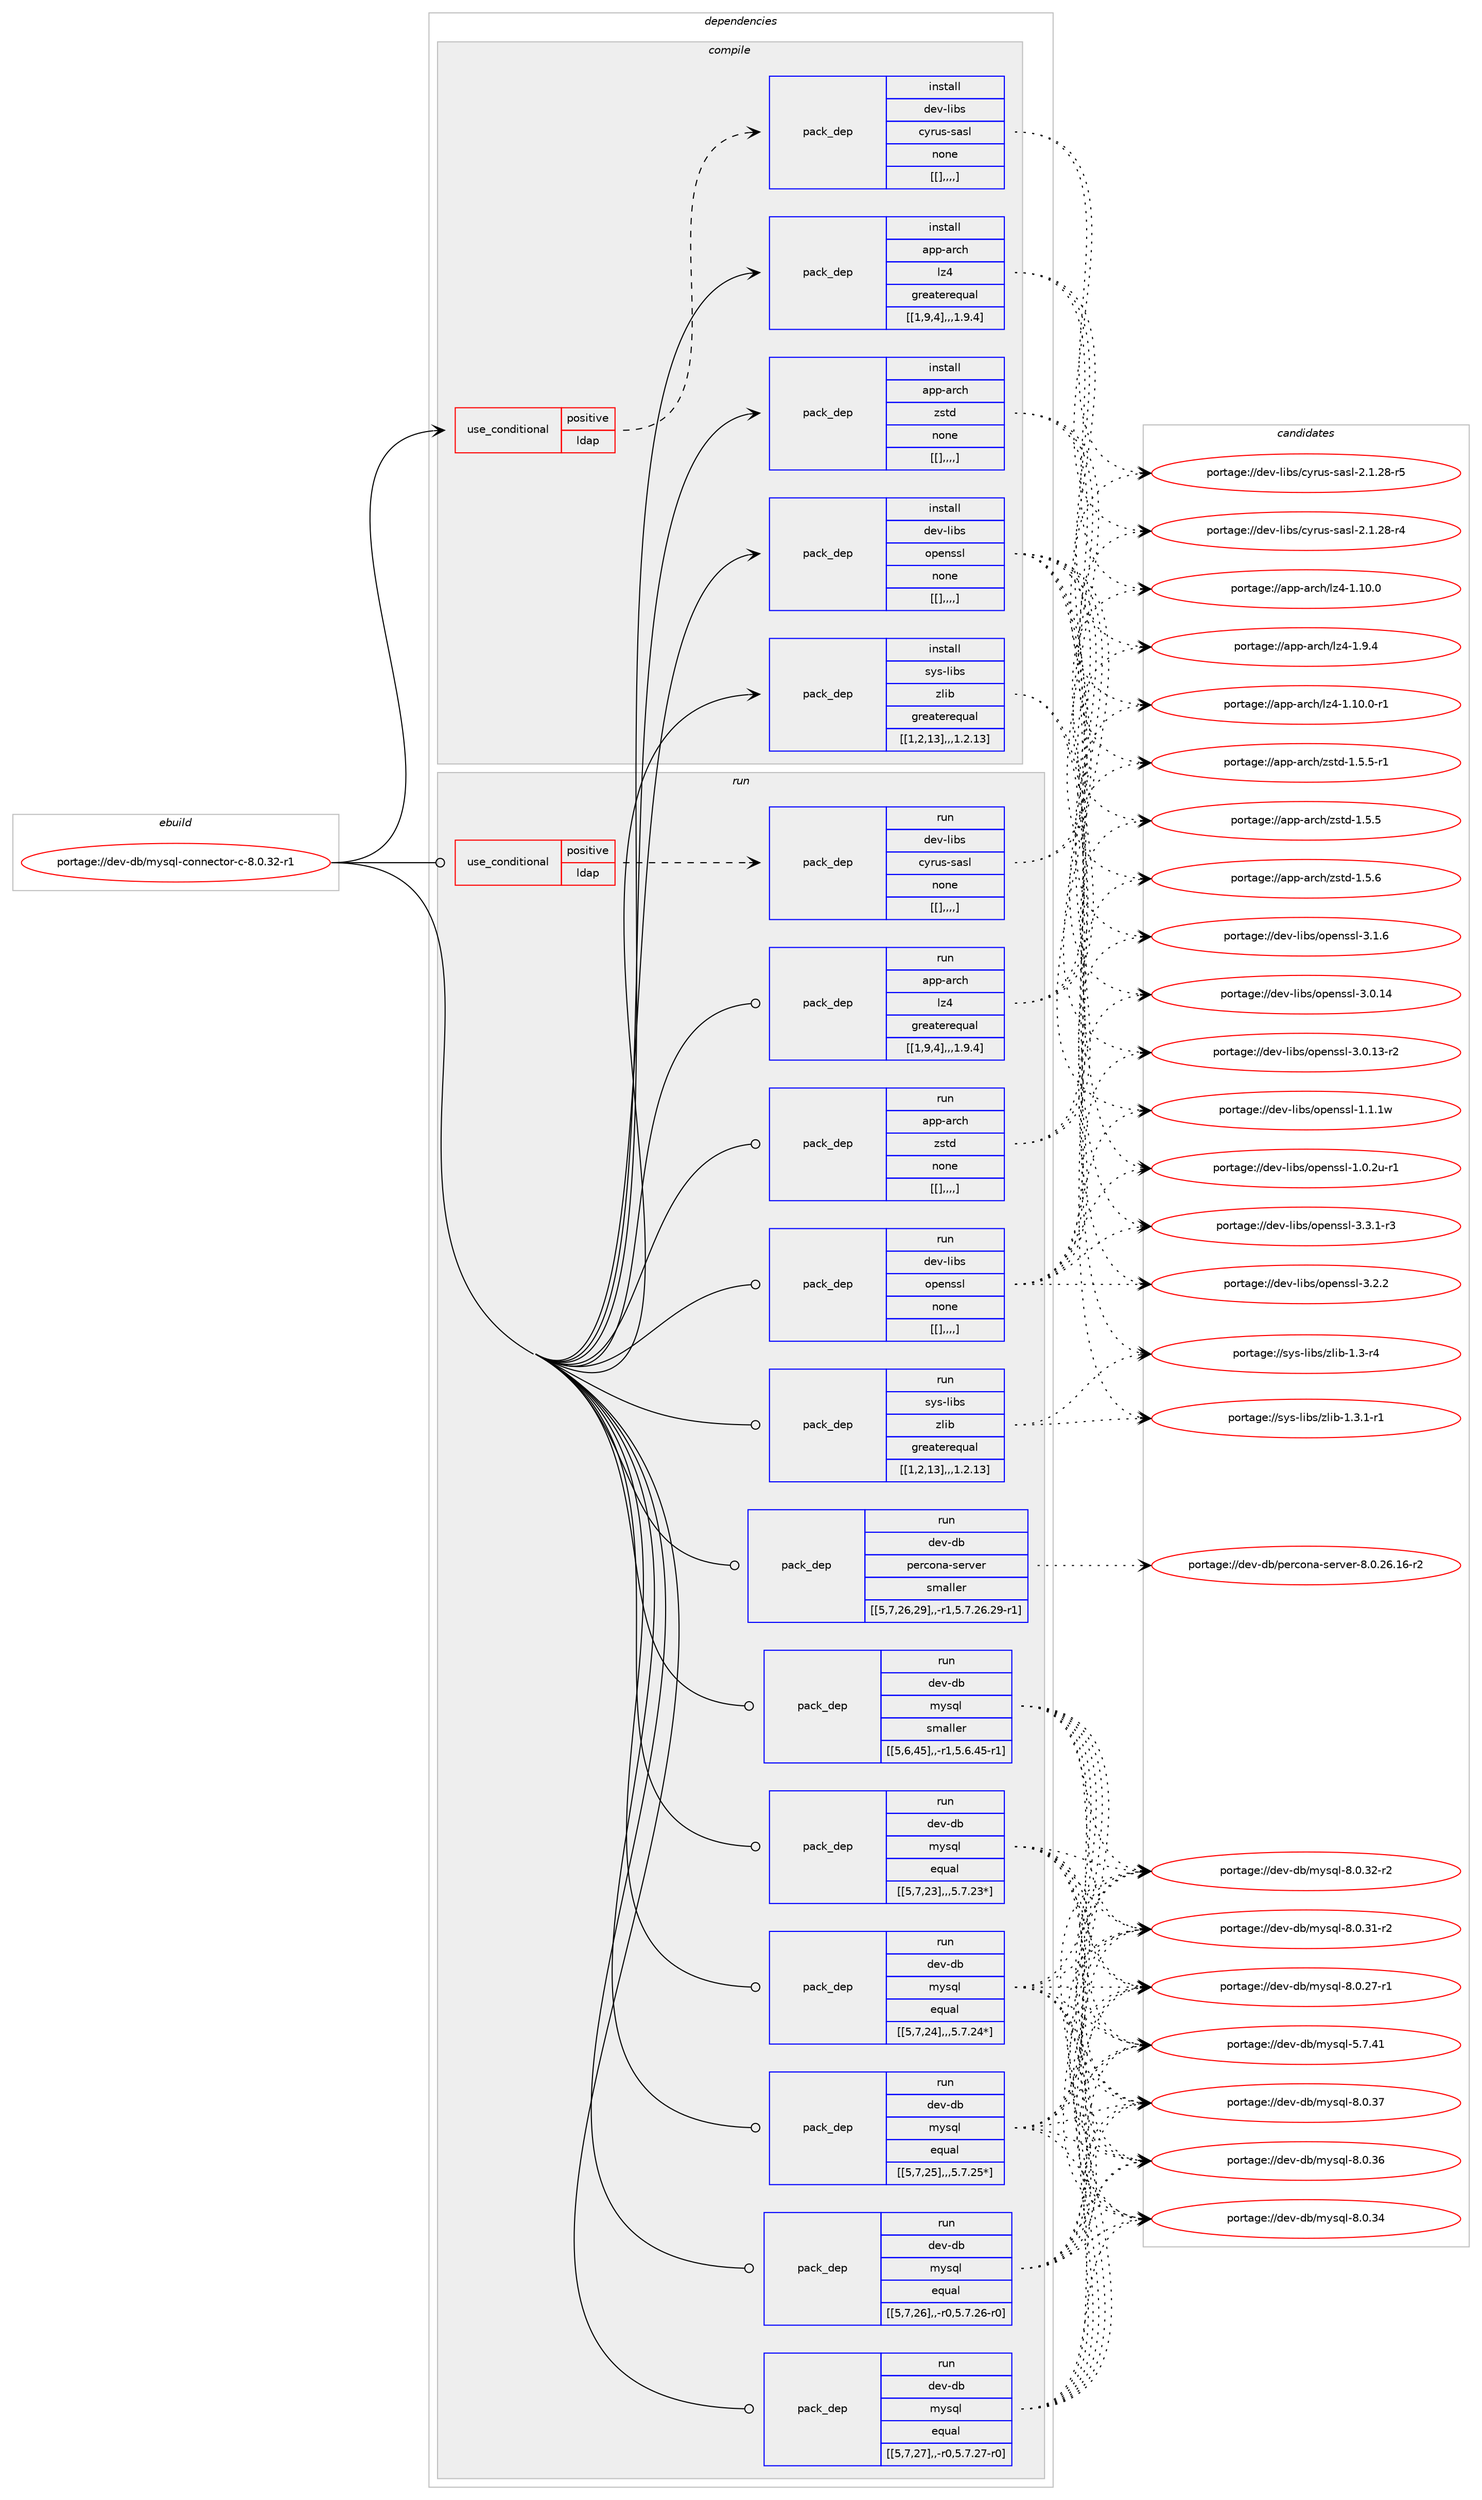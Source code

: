 digraph prolog {

# *************
# Graph options
# *************

newrank=true;
concentrate=true;
compound=true;
graph [rankdir=LR,fontname=Helvetica,fontsize=10,ranksep=1.5];#, ranksep=2.5, nodesep=0.2];
edge  [arrowhead=vee];
node  [fontname=Helvetica,fontsize=10];

# **********
# The ebuild
# **********

subgraph cluster_leftcol {
color=gray;
label=<<i>ebuild</i>>;
id [label="portage://dev-db/mysql-connector-c-8.0.32-r1", color=red, width=4, href="../dev-db/mysql-connector-c-8.0.32-r1.svg"];
}

# ****************
# The dependencies
# ****************

subgraph cluster_midcol {
color=gray;
label=<<i>dependencies</i>>;
subgraph cluster_compile {
fillcolor="#eeeeee";
style=filled;
label=<<i>compile</i>>;
subgraph cond18044 {
dependency68301 [label=<<TABLE BORDER="0" CELLBORDER="1" CELLSPACING="0" CELLPADDING="4"><TR><TD ROWSPAN="3" CELLPADDING="10">use_conditional</TD></TR><TR><TD>positive</TD></TR><TR><TD>ldap</TD></TR></TABLE>>, shape=none, color=red];
subgraph pack49316 {
dependency68302 [label=<<TABLE BORDER="0" CELLBORDER="1" CELLSPACING="0" CELLPADDING="4" WIDTH="220"><TR><TD ROWSPAN="6" CELLPADDING="30">pack_dep</TD></TR><TR><TD WIDTH="110">install</TD></TR><TR><TD>dev-libs</TD></TR><TR><TD>cyrus-sasl</TD></TR><TR><TD>none</TD></TR><TR><TD>[[],,,,]</TD></TR></TABLE>>, shape=none, color=blue];
}
dependency68301:e -> dependency68302:w [weight=20,style="dashed",arrowhead="vee"];
}
id:e -> dependency68301:w [weight=20,style="solid",arrowhead="vee"];
subgraph pack49317 {
dependency68303 [label=<<TABLE BORDER="0" CELLBORDER="1" CELLSPACING="0" CELLPADDING="4" WIDTH="220"><TR><TD ROWSPAN="6" CELLPADDING="30">pack_dep</TD></TR><TR><TD WIDTH="110">install</TD></TR><TR><TD>app-arch</TD></TR><TR><TD>lz4</TD></TR><TR><TD>greaterequal</TD></TR><TR><TD>[[1,9,4],,,1.9.4]</TD></TR></TABLE>>, shape=none, color=blue];
}
id:e -> dependency68303:w [weight=20,style="solid",arrowhead="vee"];
subgraph pack49318 {
dependency68304 [label=<<TABLE BORDER="0" CELLBORDER="1" CELLSPACING="0" CELLPADDING="4" WIDTH="220"><TR><TD ROWSPAN="6" CELLPADDING="30">pack_dep</TD></TR><TR><TD WIDTH="110">install</TD></TR><TR><TD>app-arch</TD></TR><TR><TD>zstd</TD></TR><TR><TD>none</TD></TR><TR><TD>[[],,,,]</TD></TR></TABLE>>, shape=none, color=blue];
}
id:e -> dependency68304:w [weight=20,style="solid",arrowhead="vee"];
subgraph pack49319 {
dependency68305 [label=<<TABLE BORDER="0" CELLBORDER="1" CELLSPACING="0" CELLPADDING="4" WIDTH="220"><TR><TD ROWSPAN="6" CELLPADDING="30">pack_dep</TD></TR><TR><TD WIDTH="110">install</TD></TR><TR><TD>dev-libs</TD></TR><TR><TD>openssl</TD></TR><TR><TD>none</TD></TR><TR><TD>[[],,,,]</TD></TR></TABLE>>, shape=none, color=blue];
}
id:e -> dependency68305:w [weight=20,style="solid",arrowhead="vee"];
subgraph pack49320 {
dependency68306 [label=<<TABLE BORDER="0" CELLBORDER="1" CELLSPACING="0" CELLPADDING="4" WIDTH="220"><TR><TD ROWSPAN="6" CELLPADDING="30">pack_dep</TD></TR><TR><TD WIDTH="110">install</TD></TR><TR><TD>sys-libs</TD></TR><TR><TD>zlib</TD></TR><TR><TD>greaterequal</TD></TR><TR><TD>[[1,2,13],,,1.2.13]</TD></TR></TABLE>>, shape=none, color=blue];
}
id:e -> dependency68306:w [weight=20,style="solid",arrowhead="vee"];
}
subgraph cluster_compileandrun {
fillcolor="#eeeeee";
style=filled;
label=<<i>compile and run</i>>;
}
subgraph cluster_run {
fillcolor="#eeeeee";
style=filled;
label=<<i>run</i>>;
subgraph cond18045 {
dependency68307 [label=<<TABLE BORDER="0" CELLBORDER="1" CELLSPACING="0" CELLPADDING="4"><TR><TD ROWSPAN="3" CELLPADDING="10">use_conditional</TD></TR><TR><TD>positive</TD></TR><TR><TD>ldap</TD></TR></TABLE>>, shape=none, color=red];
subgraph pack49321 {
dependency68308 [label=<<TABLE BORDER="0" CELLBORDER="1" CELLSPACING="0" CELLPADDING="4" WIDTH="220"><TR><TD ROWSPAN="6" CELLPADDING="30">pack_dep</TD></TR><TR><TD WIDTH="110">run</TD></TR><TR><TD>dev-libs</TD></TR><TR><TD>cyrus-sasl</TD></TR><TR><TD>none</TD></TR><TR><TD>[[],,,,]</TD></TR></TABLE>>, shape=none, color=blue];
}
dependency68307:e -> dependency68308:w [weight=20,style="dashed",arrowhead="vee"];
}
id:e -> dependency68307:w [weight=20,style="solid",arrowhead="odot"];
subgraph pack49322 {
dependency68309 [label=<<TABLE BORDER="0" CELLBORDER="1" CELLSPACING="0" CELLPADDING="4" WIDTH="220"><TR><TD ROWSPAN="6" CELLPADDING="30">pack_dep</TD></TR><TR><TD WIDTH="110">run</TD></TR><TR><TD>app-arch</TD></TR><TR><TD>lz4</TD></TR><TR><TD>greaterequal</TD></TR><TR><TD>[[1,9,4],,,1.9.4]</TD></TR></TABLE>>, shape=none, color=blue];
}
id:e -> dependency68309:w [weight=20,style="solid",arrowhead="odot"];
subgraph pack49323 {
dependency68310 [label=<<TABLE BORDER="0" CELLBORDER="1" CELLSPACING="0" CELLPADDING="4" WIDTH="220"><TR><TD ROWSPAN="6" CELLPADDING="30">pack_dep</TD></TR><TR><TD WIDTH="110">run</TD></TR><TR><TD>app-arch</TD></TR><TR><TD>zstd</TD></TR><TR><TD>none</TD></TR><TR><TD>[[],,,,]</TD></TR></TABLE>>, shape=none, color=blue];
}
id:e -> dependency68310:w [weight=20,style="solid",arrowhead="odot"];
subgraph pack49324 {
dependency68311 [label=<<TABLE BORDER="0" CELLBORDER="1" CELLSPACING="0" CELLPADDING="4" WIDTH="220"><TR><TD ROWSPAN="6" CELLPADDING="30">pack_dep</TD></TR><TR><TD WIDTH="110">run</TD></TR><TR><TD>dev-libs</TD></TR><TR><TD>openssl</TD></TR><TR><TD>none</TD></TR><TR><TD>[[],,,,]</TD></TR></TABLE>>, shape=none, color=blue];
}
id:e -> dependency68311:w [weight=20,style="solid",arrowhead="odot"];
subgraph pack49325 {
dependency68312 [label=<<TABLE BORDER="0" CELLBORDER="1" CELLSPACING="0" CELLPADDING="4" WIDTH="220"><TR><TD ROWSPAN="6" CELLPADDING="30">pack_dep</TD></TR><TR><TD WIDTH="110">run</TD></TR><TR><TD>sys-libs</TD></TR><TR><TD>zlib</TD></TR><TR><TD>greaterequal</TD></TR><TR><TD>[[1,2,13],,,1.2.13]</TD></TR></TABLE>>, shape=none, color=blue];
}
id:e -> dependency68312:w [weight=20,style="solid",arrowhead="odot"];
subgraph pack49326 {
dependency68313 [label=<<TABLE BORDER="0" CELLBORDER="1" CELLSPACING="0" CELLPADDING="4" WIDTH="220"><TR><TD ROWSPAN="6" CELLPADDING="30">pack_dep</TD></TR><TR><TD WIDTH="110">run</TD></TR><TR><TD>dev-db</TD></TR><TR><TD>mysql</TD></TR><TR><TD>equal</TD></TR><TR><TD>[[5,7,23],,,5.7.23*]</TD></TR></TABLE>>, shape=none, color=blue];
}
id:e -> dependency68313:w [weight=20,style="solid",arrowhead="odot"];
subgraph pack49327 {
dependency68314 [label=<<TABLE BORDER="0" CELLBORDER="1" CELLSPACING="0" CELLPADDING="4" WIDTH="220"><TR><TD ROWSPAN="6" CELLPADDING="30">pack_dep</TD></TR><TR><TD WIDTH="110">run</TD></TR><TR><TD>dev-db</TD></TR><TR><TD>mysql</TD></TR><TR><TD>equal</TD></TR><TR><TD>[[5,7,24],,,5.7.24*]</TD></TR></TABLE>>, shape=none, color=blue];
}
id:e -> dependency68314:w [weight=20,style="solid",arrowhead="odot"];
subgraph pack49328 {
dependency68315 [label=<<TABLE BORDER="0" CELLBORDER="1" CELLSPACING="0" CELLPADDING="4" WIDTH="220"><TR><TD ROWSPAN="6" CELLPADDING="30">pack_dep</TD></TR><TR><TD WIDTH="110">run</TD></TR><TR><TD>dev-db</TD></TR><TR><TD>mysql</TD></TR><TR><TD>equal</TD></TR><TR><TD>[[5,7,25],,,5.7.25*]</TD></TR></TABLE>>, shape=none, color=blue];
}
id:e -> dependency68315:w [weight=20,style="solid",arrowhead="odot"];
subgraph pack49329 {
dependency68316 [label=<<TABLE BORDER="0" CELLBORDER="1" CELLSPACING="0" CELLPADDING="4" WIDTH="220"><TR><TD ROWSPAN="6" CELLPADDING="30">pack_dep</TD></TR><TR><TD WIDTH="110">run</TD></TR><TR><TD>dev-db</TD></TR><TR><TD>mysql</TD></TR><TR><TD>equal</TD></TR><TR><TD>[[5,7,26],,-r0,5.7.26-r0]</TD></TR></TABLE>>, shape=none, color=blue];
}
id:e -> dependency68316:w [weight=20,style="solid",arrowhead="odot"];
subgraph pack49330 {
dependency68317 [label=<<TABLE BORDER="0" CELLBORDER="1" CELLSPACING="0" CELLPADDING="4" WIDTH="220"><TR><TD ROWSPAN="6" CELLPADDING="30">pack_dep</TD></TR><TR><TD WIDTH="110">run</TD></TR><TR><TD>dev-db</TD></TR><TR><TD>mysql</TD></TR><TR><TD>equal</TD></TR><TR><TD>[[5,7,27],,-r0,5.7.27-r0]</TD></TR></TABLE>>, shape=none, color=blue];
}
id:e -> dependency68317:w [weight=20,style="solid",arrowhead="odot"];
subgraph pack49331 {
dependency68318 [label=<<TABLE BORDER="0" CELLBORDER="1" CELLSPACING="0" CELLPADDING="4" WIDTH="220"><TR><TD ROWSPAN="6" CELLPADDING="30">pack_dep</TD></TR><TR><TD WIDTH="110">run</TD></TR><TR><TD>dev-db</TD></TR><TR><TD>mysql</TD></TR><TR><TD>smaller</TD></TR><TR><TD>[[5,6,45],,-r1,5.6.45-r1]</TD></TR></TABLE>>, shape=none, color=blue];
}
id:e -> dependency68318:w [weight=20,style="solid",arrowhead="odot"];
subgraph pack49332 {
dependency68319 [label=<<TABLE BORDER="0" CELLBORDER="1" CELLSPACING="0" CELLPADDING="4" WIDTH="220"><TR><TD ROWSPAN="6" CELLPADDING="30">pack_dep</TD></TR><TR><TD WIDTH="110">run</TD></TR><TR><TD>dev-db</TD></TR><TR><TD>percona-server</TD></TR><TR><TD>smaller</TD></TR><TR><TD>[[5,7,26,29],,-r1,5.7.26.29-r1]</TD></TR></TABLE>>, shape=none, color=blue];
}
id:e -> dependency68319:w [weight=20,style="solid",arrowhead="odot"];
}
}

# **************
# The candidates
# **************

subgraph cluster_choices {
rank=same;
color=gray;
label=<<i>candidates</i>>;

subgraph choice49316 {
color=black;
nodesep=1;
choice100101118451081059811547991211141171154511597115108455046494650564511453 [label="portage://dev-libs/cyrus-sasl-2.1.28-r5", color=red, width=4,href="../dev-libs/cyrus-sasl-2.1.28-r5.svg"];
choice100101118451081059811547991211141171154511597115108455046494650564511452 [label="portage://dev-libs/cyrus-sasl-2.1.28-r4", color=red, width=4,href="../dev-libs/cyrus-sasl-2.1.28-r4.svg"];
dependency68302:e -> choice100101118451081059811547991211141171154511597115108455046494650564511453:w [style=dotted,weight="100"];
dependency68302:e -> choice100101118451081059811547991211141171154511597115108455046494650564511452:w [style=dotted,weight="100"];
}
subgraph choice49317 {
color=black;
nodesep=1;
choice971121124597114991044710812252454946494846484511449 [label="portage://app-arch/lz4-1.10.0-r1", color=red, width=4,href="../app-arch/lz4-1.10.0-r1.svg"];
choice97112112459711499104471081225245494649484648 [label="portage://app-arch/lz4-1.10.0", color=red, width=4,href="../app-arch/lz4-1.10.0.svg"];
choice971121124597114991044710812252454946574652 [label="portage://app-arch/lz4-1.9.4", color=red, width=4,href="../app-arch/lz4-1.9.4.svg"];
dependency68303:e -> choice971121124597114991044710812252454946494846484511449:w [style=dotted,weight="100"];
dependency68303:e -> choice97112112459711499104471081225245494649484648:w [style=dotted,weight="100"];
dependency68303:e -> choice971121124597114991044710812252454946574652:w [style=dotted,weight="100"];
}
subgraph choice49318 {
color=black;
nodesep=1;
choice9711211245971149910447122115116100454946534654 [label="portage://app-arch/zstd-1.5.6", color=red, width=4,href="../app-arch/zstd-1.5.6.svg"];
choice97112112459711499104471221151161004549465346534511449 [label="portage://app-arch/zstd-1.5.5-r1", color=red, width=4,href="../app-arch/zstd-1.5.5-r1.svg"];
choice9711211245971149910447122115116100454946534653 [label="portage://app-arch/zstd-1.5.5", color=red, width=4,href="../app-arch/zstd-1.5.5.svg"];
dependency68304:e -> choice9711211245971149910447122115116100454946534654:w [style=dotted,weight="100"];
dependency68304:e -> choice97112112459711499104471221151161004549465346534511449:w [style=dotted,weight="100"];
dependency68304:e -> choice9711211245971149910447122115116100454946534653:w [style=dotted,weight="100"];
}
subgraph choice49319 {
color=black;
nodesep=1;
choice1001011184510810598115471111121011101151151084551465146494511451 [label="portage://dev-libs/openssl-3.3.1-r3", color=red, width=4,href="../dev-libs/openssl-3.3.1-r3.svg"];
choice100101118451081059811547111112101110115115108455146504650 [label="portage://dev-libs/openssl-3.2.2", color=red, width=4,href="../dev-libs/openssl-3.2.2.svg"];
choice100101118451081059811547111112101110115115108455146494654 [label="portage://dev-libs/openssl-3.1.6", color=red, width=4,href="../dev-libs/openssl-3.1.6.svg"];
choice10010111845108105981154711111210111011511510845514648464952 [label="portage://dev-libs/openssl-3.0.14", color=red, width=4,href="../dev-libs/openssl-3.0.14.svg"];
choice100101118451081059811547111112101110115115108455146484649514511450 [label="portage://dev-libs/openssl-3.0.13-r2", color=red, width=4,href="../dev-libs/openssl-3.0.13-r2.svg"];
choice100101118451081059811547111112101110115115108454946494649119 [label="portage://dev-libs/openssl-1.1.1w", color=red, width=4,href="../dev-libs/openssl-1.1.1w.svg"];
choice1001011184510810598115471111121011101151151084549464846501174511449 [label="portage://dev-libs/openssl-1.0.2u-r1", color=red, width=4,href="../dev-libs/openssl-1.0.2u-r1.svg"];
dependency68305:e -> choice1001011184510810598115471111121011101151151084551465146494511451:w [style=dotted,weight="100"];
dependency68305:e -> choice100101118451081059811547111112101110115115108455146504650:w [style=dotted,weight="100"];
dependency68305:e -> choice100101118451081059811547111112101110115115108455146494654:w [style=dotted,weight="100"];
dependency68305:e -> choice10010111845108105981154711111210111011511510845514648464952:w [style=dotted,weight="100"];
dependency68305:e -> choice100101118451081059811547111112101110115115108455146484649514511450:w [style=dotted,weight="100"];
dependency68305:e -> choice100101118451081059811547111112101110115115108454946494649119:w [style=dotted,weight="100"];
dependency68305:e -> choice1001011184510810598115471111121011101151151084549464846501174511449:w [style=dotted,weight="100"];
}
subgraph choice49320 {
color=black;
nodesep=1;
choice115121115451081059811547122108105984549465146494511449 [label="portage://sys-libs/zlib-1.3.1-r1", color=red, width=4,href="../sys-libs/zlib-1.3.1-r1.svg"];
choice11512111545108105981154712210810598454946514511452 [label="portage://sys-libs/zlib-1.3-r4", color=red, width=4,href="../sys-libs/zlib-1.3-r4.svg"];
dependency68306:e -> choice115121115451081059811547122108105984549465146494511449:w [style=dotted,weight="100"];
dependency68306:e -> choice11512111545108105981154712210810598454946514511452:w [style=dotted,weight="100"];
}
subgraph choice49321 {
color=black;
nodesep=1;
choice100101118451081059811547991211141171154511597115108455046494650564511453 [label="portage://dev-libs/cyrus-sasl-2.1.28-r5", color=red, width=4,href="../dev-libs/cyrus-sasl-2.1.28-r5.svg"];
choice100101118451081059811547991211141171154511597115108455046494650564511452 [label="portage://dev-libs/cyrus-sasl-2.1.28-r4", color=red, width=4,href="../dev-libs/cyrus-sasl-2.1.28-r4.svg"];
dependency68308:e -> choice100101118451081059811547991211141171154511597115108455046494650564511453:w [style=dotted,weight="100"];
dependency68308:e -> choice100101118451081059811547991211141171154511597115108455046494650564511452:w [style=dotted,weight="100"];
}
subgraph choice49322 {
color=black;
nodesep=1;
choice971121124597114991044710812252454946494846484511449 [label="portage://app-arch/lz4-1.10.0-r1", color=red, width=4,href="../app-arch/lz4-1.10.0-r1.svg"];
choice97112112459711499104471081225245494649484648 [label="portage://app-arch/lz4-1.10.0", color=red, width=4,href="../app-arch/lz4-1.10.0.svg"];
choice971121124597114991044710812252454946574652 [label="portage://app-arch/lz4-1.9.4", color=red, width=4,href="../app-arch/lz4-1.9.4.svg"];
dependency68309:e -> choice971121124597114991044710812252454946494846484511449:w [style=dotted,weight="100"];
dependency68309:e -> choice97112112459711499104471081225245494649484648:w [style=dotted,weight="100"];
dependency68309:e -> choice971121124597114991044710812252454946574652:w [style=dotted,weight="100"];
}
subgraph choice49323 {
color=black;
nodesep=1;
choice9711211245971149910447122115116100454946534654 [label="portage://app-arch/zstd-1.5.6", color=red, width=4,href="../app-arch/zstd-1.5.6.svg"];
choice97112112459711499104471221151161004549465346534511449 [label="portage://app-arch/zstd-1.5.5-r1", color=red, width=4,href="../app-arch/zstd-1.5.5-r1.svg"];
choice9711211245971149910447122115116100454946534653 [label="portage://app-arch/zstd-1.5.5", color=red, width=4,href="../app-arch/zstd-1.5.5.svg"];
dependency68310:e -> choice9711211245971149910447122115116100454946534654:w [style=dotted,weight="100"];
dependency68310:e -> choice97112112459711499104471221151161004549465346534511449:w [style=dotted,weight="100"];
dependency68310:e -> choice9711211245971149910447122115116100454946534653:w [style=dotted,weight="100"];
}
subgraph choice49324 {
color=black;
nodesep=1;
choice1001011184510810598115471111121011101151151084551465146494511451 [label="portage://dev-libs/openssl-3.3.1-r3", color=red, width=4,href="../dev-libs/openssl-3.3.1-r3.svg"];
choice100101118451081059811547111112101110115115108455146504650 [label="portage://dev-libs/openssl-3.2.2", color=red, width=4,href="../dev-libs/openssl-3.2.2.svg"];
choice100101118451081059811547111112101110115115108455146494654 [label="portage://dev-libs/openssl-3.1.6", color=red, width=4,href="../dev-libs/openssl-3.1.6.svg"];
choice10010111845108105981154711111210111011511510845514648464952 [label="portage://dev-libs/openssl-3.0.14", color=red, width=4,href="../dev-libs/openssl-3.0.14.svg"];
choice100101118451081059811547111112101110115115108455146484649514511450 [label="portage://dev-libs/openssl-3.0.13-r2", color=red, width=4,href="../dev-libs/openssl-3.0.13-r2.svg"];
choice100101118451081059811547111112101110115115108454946494649119 [label="portage://dev-libs/openssl-1.1.1w", color=red, width=4,href="../dev-libs/openssl-1.1.1w.svg"];
choice1001011184510810598115471111121011101151151084549464846501174511449 [label="portage://dev-libs/openssl-1.0.2u-r1", color=red, width=4,href="../dev-libs/openssl-1.0.2u-r1.svg"];
dependency68311:e -> choice1001011184510810598115471111121011101151151084551465146494511451:w [style=dotted,weight="100"];
dependency68311:e -> choice100101118451081059811547111112101110115115108455146504650:w [style=dotted,weight="100"];
dependency68311:e -> choice100101118451081059811547111112101110115115108455146494654:w [style=dotted,weight="100"];
dependency68311:e -> choice10010111845108105981154711111210111011511510845514648464952:w [style=dotted,weight="100"];
dependency68311:e -> choice100101118451081059811547111112101110115115108455146484649514511450:w [style=dotted,weight="100"];
dependency68311:e -> choice100101118451081059811547111112101110115115108454946494649119:w [style=dotted,weight="100"];
dependency68311:e -> choice1001011184510810598115471111121011101151151084549464846501174511449:w [style=dotted,weight="100"];
}
subgraph choice49325 {
color=black;
nodesep=1;
choice115121115451081059811547122108105984549465146494511449 [label="portage://sys-libs/zlib-1.3.1-r1", color=red, width=4,href="../sys-libs/zlib-1.3.1-r1.svg"];
choice11512111545108105981154712210810598454946514511452 [label="portage://sys-libs/zlib-1.3-r4", color=red, width=4,href="../sys-libs/zlib-1.3-r4.svg"];
dependency68312:e -> choice115121115451081059811547122108105984549465146494511449:w [style=dotted,weight="100"];
dependency68312:e -> choice11512111545108105981154712210810598454946514511452:w [style=dotted,weight="100"];
}
subgraph choice49326 {
color=black;
nodesep=1;
choice10010111845100984710912111511310845564648465155 [label="portage://dev-db/mysql-8.0.37", color=red, width=4,href="../dev-db/mysql-8.0.37.svg"];
choice10010111845100984710912111511310845564648465154 [label="portage://dev-db/mysql-8.0.36", color=red, width=4,href="../dev-db/mysql-8.0.36.svg"];
choice10010111845100984710912111511310845564648465152 [label="portage://dev-db/mysql-8.0.34", color=red, width=4,href="../dev-db/mysql-8.0.34.svg"];
choice100101118451009847109121115113108455646484651504511450 [label="portage://dev-db/mysql-8.0.32-r2", color=red, width=4,href="../dev-db/mysql-8.0.32-r2.svg"];
choice100101118451009847109121115113108455646484651494511450 [label="portage://dev-db/mysql-8.0.31-r2", color=red, width=4,href="../dev-db/mysql-8.0.31-r2.svg"];
choice100101118451009847109121115113108455646484650554511449 [label="portage://dev-db/mysql-8.0.27-r1", color=red, width=4,href="../dev-db/mysql-8.0.27-r1.svg"];
choice10010111845100984710912111511310845534655465249 [label="portage://dev-db/mysql-5.7.41", color=red, width=4,href="../dev-db/mysql-5.7.41.svg"];
dependency68313:e -> choice10010111845100984710912111511310845564648465155:w [style=dotted,weight="100"];
dependency68313:e -> choice10010111845100984710912111511310845564648465154:w [style=dotted,weight="100"];
dependency68313:e -> choice10010111845100984710912111511310845564648465152:w [style=dotted,weight="100"];
dependency68313:e -> choice100101118451009847109121115113108455646484651504511450:w [style=dotted,weight="100"];
dependency68313:e -> choice100101118451009847109121115113108455646484651494511450:w [style=dotted,weight="100"];
dependency68313:e -> choice100101118451009847109121115113108455646484650554511449:w [style=dotted,weight="100"];
dependency68313:e -> choice10010111845100984710912111511310845534655465249:w [style=dotted,weight="100"];
}
subgraph choice49327 {
color=black;
nodesep=1;
choice10010111845100984710912111511310845564648465155 [label="portage://dev-db/mysql-8.0.37", color=red, width=4,href="../dev-db/mysql-8.0.37.svg"];
choice10010111845100984710912111511310845564648465154 [label="portage://dev-db/mysql-8.0.36", color=red, width=4,href="../dev-db/mysql-8.0.36.svg"];
choice10010111845100984710912111511310845564648465152 [label="portage://dev-db/mysql-8.0.34", color=red, width=4,href="../dev-db/mysql-8.0.34.svg"];
choice100101118451009847109121115113108455646484651504511450 [label="portage://dev-db/mysql-8.0.32-r2", color=red, width=4,href="../dev-db/mysql-8.0.32-r2.svg"];
choice100101118451009847109121115113108455646484651494511450 [label="portage://dev-db/mysql-8.0.31-r2", color=red, width=4,href="../dev-db/mysql-8.0.31-r2.svg"];
choice100101118451009847109121115113108455646484650554511449 [label="portage://dev-db/mysql-8.0.27-r1", color=red, width=4,href="../dev-db/mysql-8.0.27-r1.svg"];
choice10010111845100984710912111511310845534655465249 [label="portage://dev-db/mysql-5.7.41", color=red, width=4,href="../dev-db/mysql-5.7.41.svg"];
dependency68314:e -> choice10010111845100984710912111511310845564648465155:w [style=dotted,weight="100"];
dependency68314:e -> choice10010111845100984710912111511310845564648465154:w [style=dotted,weight="100"];
dependency68314:e -> choice10010111845100984710912111511310845564648465152:w [style=dotted,weight="100"];
dependency68314:e -> choice100101118451009847109121115113108455646484651504511450:w [style=dotted,weight="100"];
dependency68314:e -> choice100101118451009847109121115113108455646484651494511450:w [style=dotted,weight="100"];
dependency68314:e -> choice100101118451009847109121115113108455646484650554511449:w [style=dotted,weight="100"];
dependency68314:e -> choice10010111845100984710912111511310845534655465249:w [style=dotted,weight="100"];
}
subgraph choice49328 {
color=black;
nodesep=1;
choice10010111845100984710912111511310845564648465155 [label="portage://dev-db/mysql-8.0.37", color=red, width=4,href="../dev-db/mysql-8.0.37.svg"];
choice10010111845100984710912111511310845564648465154 [label="portage://dev-db/mysql-8.0.36", color=red, width=4,href="../dev-db/mysql-8.0.36.svg"];
choice10010111845100984710912111511310845564648465152 [label="portage://dev-db/mysql-8.0.34", color=red, width=4,href="../dev-db/mysql-8.0.34.svg"];
choice100101118451009847109121115113108455646484651504511450 [label="portage://dev-db/mysql-8.0.32-r2", color=red, width=4,href="../dev-db/mysql-8.0.32-r2.svg"];
choice100101118451009847109121115113108455646484651494511450 [label="portage://dev-db/mysql-8.0.31-r2", color=red, width=4,href="../dev-db/mysql-8.0.31-r2.svg"];
choice100101118451009847109121115113108455646484650554511449 [label="portage://dev-db/mysql-8.0.27-r1", color=red, width=4,href="../dev-db/mysql-8.0.27-r1.svg"];
choice10010111845100984710912111511310845534655465249 [label="portage://dev-db/mysql-5.7.41", color=red, width=4,href="../dev-db/mysql-5.7.41.svg"];
dependency68315:e -> choice10010111845100984710912111511310845564648465155:w [style=dotted,weight="100"];
dependency68315:e -> choice10010111845100984710912111511310845564648465154:w [style=dotted,weight="100"];
dependency68315:e -> choice10010111845100984710912111511310845564648465152:w [style=dotted,weight="100"];
dependency68315:e -> choice100101118451009847109121115113108455646484651504511450:w [style=dotted,weight="100"];
dependency68315:e -> choice100101118451009847109121115113108455646484651494511450:w [style=dotted,weight="100"];
dependency68315:e -> choice100101118451009847109121115113108455646484650554511449:w [style=dotted,weight="100"];
dependency68315:e -> choice10010111845100984710912111511310845534655465249:w [style=dotted,weight="100"];
}
subgraph choice49329 {
color=black;
nodesep=1;
choice10010111845100984710912111511310845564648465155 [label="portage://dev-db/mysql-8.0.37", color=red, width=4,href="../dev-db/mysql-8.0.37.svg"];
choice10010111845100984710912111511310845564648465154 [label="portage://dev-db/mysql-8.0.36", color=red, width=4,href="../dev-db/mysql-8.0.36.svg"];
choice10010111845100984710912111511310845564648465152 [label="portage://dev-db/mysql-8.0.34", color=red, width=4,href="../dev-db/mysql-8.0.34.svg"];
choice100101118451009847109121115113108455646484651504511450 [label="portage://dev-db/mysql-8.0.32-r2", color=red, width=4,href="../dev-db/mysql-8.0.32-r2.svg"];
choice100101118451009847109121115113108455646484651494511450 [label="portage://dev-db/mysql-8.0.31-r2", color=red, width=4,href="../dev-db/mysql-8.0.31-r2.svg"];
choice100101118451009847109121115113108455646484650554511449 [label="portage://dev-db/mysql-8.0.27-r1", color=red, width=4,href="../dev-db/mysql-8.0.27-r1.svg"];
choice10010111845100984710912111511310845534655465249 [label="portage://dev-db/mysql-5.7.41", color=red, width=4,href="../dev-db/mysql-5.7.41.svg"];
dependency68316:e -> choice10010111845100984710912111511310845564648465155:w [style=dotted,weight="100"];
dependency68316:e -> choice10010111845100984710912111511310845564648465154:w [style=dotted,weight="100"];
dependency68316:e -> choice10010111845100984710912111511310845564648465152:w [style=dotted,weight="100"];
dependency68316:e -> choice100101118451009847109121115113108455646484651504511450:w [style=dotted,weight="100"];
dependency68316:e -> choice100101118451009847109121115113108455646484651494511450:w [style=dotted,weight="100"];
dependency68316:e -> choice100101118451009847109121115113108455646484650554511449:w [style=dotted,weight="100"];
dependency68316:e -> choice10010111845100984710912111511310845534655465249:w [style=dotted,weight="100"];
}
subgraph choice49330 {
color=black;
nodesep=1;
choice10010111845100984710912111511310845564648465155 [label="portage://dev-db/mysql-8.0.37", color=red, width=4,href="../dev-db/mysql-8.0.37.svg"];
choice10010111845100984710912111511310845564648465154 [label="portage://dev-db/mysql-8.0.36", color=red, width=4,href="../dev-db/mysql-8.0.36.svg"];
choice10010111845100984710912111511310845564648465152 [label="portage://dev-db/mysql-8.0.34", color=red, width=4,href="../dev-db/mysql-8.0.34.svg"];
choice100101118451009847109121115113108455646484651504511450 [label="portage://dev-db/mysql-8.0.32-r2", color=red, width=4,href="../dev-db/mysql-8.0.32-r2.svg"];
choice100101118451009847109121115113108455646484651494511450 [label="portage://dev-db/mysql-8.0.31-r2", color=red, width=4,href="../dev-db/mysql-8.0.31-r2.svg"];
choice100101118451009847109121115113108455646484650554511449 [label="portage://dev-db/mysql-8.0.27-r1", color=red, width=4,href="../dev-db/mysql-8.0.27-r1.svg"];
choice10010111845100984710912111511310845534655465249 [label="portage://dev-db/mysql-5.7.41", color=red, width=4,href="../dev-db/mysql-5.7.41.svg"];
dependency68317:e -> choice10010111845100984710912111511310845564648465155:w [style=dotted,weight="100"];
dependency68317:e -> choice10010111845100984710912111511310845564648465154:w [style=dotted,weight="100"];
dependency68317:e -> choice10010111845100984710912111511310845564648465152:w [style=dotted,weight="100"];
dependency68317:e -> choice100101118451009847109121115113108455646484651504511450:w [style=dotted,weight="100"];
dependency68317:e -> choice100101118451009847109121115113108455646484651494511450:w [style=dotted,weight="100"];
dependency68317:e -> choice100101118451009847109121115113108455646484650554511449:w [style=dotted,weight="100"];
dependency68317:e -> choice10010111845100984710912111511310845534655465249:w [style=dotted,weight="100"];
}
subgraph choice49331 {
color=black;
nodesep=1;
choice10010111845100984710912111511310845564648465155 [label="portage://dev-db/mysql-8.0.37", color=red, width=4,href="../dev-db/mysql-8.0.37.svg"];
choice10010111845100984710912111511310845564648465154 [label="portage://dev-db/mysql-8.0.36", color=red, width=4,href="../dev-db/mysql-8.0.36.svg"];
choice10010111845100984710912111511310845564648465152 [label="portage://dev-db/mysql-8.0.34", color=red, width=4,href="../dev-db/mysql-8.0.34.svg"];
choice100101118451009847109121115113108455646484651504511450 [label="portage://dev-db/mysql-8.0.32-r2", color=red, width=4,href="../dev-db/mysql-8.0.32-r2.svg"];
choice100101118451009847109121115113108455646484651494511450 [label="portage://dev-db/mysql-8.0.31-r2", color=red, width=4,href="../dev-db/mysql-8.0.31-r2.svg"];
choice100101118451009847109121115113108455646484650554511449 [label="portage://dev-db/mysql-8.0.27-r1", color=red, width=4,href="../dev-db/mysql-8.0.27-r1.svg"];
choice10010111845100984710912111511310845534655465249 [label="portage://dev-db/mysql-5.7.41", color=red, width=4,href="../dev-db/mysql-5.7.41.svg"];
dependency68318:e -> choice10010111845100984710912111511310845564648465155:w [style=dotted,weight="100"];
dependency68318:e -> choice10010111845100984710912111511310845564648465154:w [style=dotted,weight="100"];
dependency68318:e -> choice10010111845100984710912111511310845564648465152:w [style=dotted,weight="100"];
dependency68318:e -> choice100101118451009847109121115113108455646484651504511450:w [style=dotted,weight="100"];
dependency68318:e -> choice100101118451009847109121115113108455646484651494511450:w [style=dotted,weight="100"];
dependency68318:e -> choice100101118451009847109121115113108455646484650554511449:w [style=dotted,weight="100"];
dependency68318:e -> choice10010111845100984710912111511310845534655465249:w [style=dotted,weight="100"];
}
subgraph choice49332 {
color=black;
nodesep=1;
choice100101118451009847112101114991111109745115101114118101114455646484650544649544511450 [label="portage://dev-db/percona-server-8.0.26.16-r2", color=red, width=4,href="../dev-db/percona-server-8.0.26.16-r2.svg"];
dependency68319:e -> choice100101118451009847112101114991111109745115101114118101114455646484650544649544511450:w [style=dotted,weight="100"];
}
}

}
